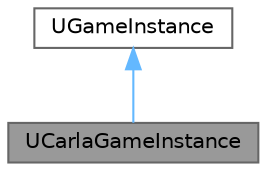 digraph "UCarlaGameInstance"
{
 // INTERACTIVE_SVG=YES
 // LATEX_PDF_SIZE
  bgcolor="transparent";
  edge [fontname=Helvetica,fontsize=10,labelfontname=Helvetica,labelfontsize=10];
  node [fontname=Helvetica,fontsize=10,shape=box,height=0.2,width=0.4];
  Node1 [id="Node000001",label="UCarlaGameInstance",height=0.2,width=0.4,color="gray40", fillcolor="grey60", style="filled", fontcolor="black",tooltip="The game instance contains elements that must be kept alive in between levels."];
  Node2 -> Node1 [id="edge1_Node000001_Node000002",dir="back",color="steelblue1",style="solid",tooltip=" "];
  Node2 [id="Node000002",label="UGameInstance",height=0.2,width=0.4,color="gray40", fillcolor="white", style="filled",URL="$d8/dc1/classUGameInstance.html",tooltip=" "];
}
